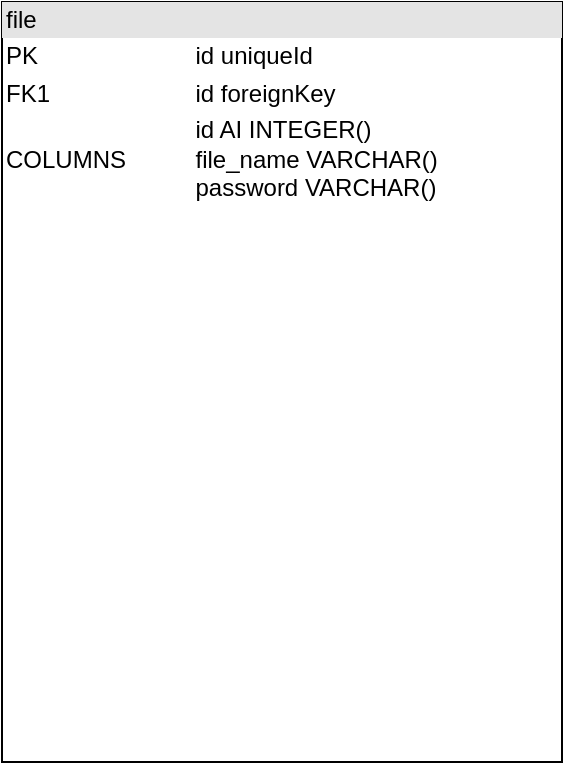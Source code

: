 <mxfile>
    <diagram id="bExBhHLfjQd8K_C0b_7z" name="ページ1">
        <mxGraphModel dx="710" dy="670" grid="1" gridSize="10" guides="1" tooltips="1" connect="1" arrows="1" fold="1" page="1" pageScale="1" pageWidth="3300" pageHeight="4681" math="0" shadow="0">
            <root>
                <mxCell id="0"/>
                <mxCell id="1" parent="0"/>
                <mxCell id="2" value="&lt;div style=&quot;box-sizing:border-box;width:100%;background:#e4e4e4;padding:2px;&quot;&gt;&lt;font color=&quot;#000000&quot;&gt;file&lt;/font&gt;&lt;/div&gt;&lt;table style=&quot;width:100%;font-size:1em;&quot; cellpadding=&quot;2&quot; cellspacing=&quot;0&quot;&gt;&lt;tbody&gt;&lt;tr&gt;&lt;td&gt;PK&lt;/td&gt;&lt;td&gt;id&amp;nbsp;uniqueId&lt;/td&gt;&lt;/tr&gt;&lt;tr&gt;&lt;td&gt;FK1&lt;/td&gt;&lt;td&gt;id&amp;nbsp;foreignKey&lt;/td&gt;&lt;/tr&gt;&lt;tr&gt;&lt;td&gt;COLUMNS&lt;br&gt;&lt;/td&gt;&lt;td&gt;id AI INTEGER()&lt;br&gt;file_name VARCHAR()&lt;br&gt;password VARCHAR()&lt;/td&gt;&lt;/tr&gt;&lt;/tbody&gt;&lt;/table&gt;" style="verticalAlign=top;align=left;overflow=fill;html=1;" vertex="1" parent="1">
                    <mxGeometry x="110" y="50" width="280" height="380" as="geometry"/>
                </mxCell>
            </root>
        </mxGraphModel>
    </diagram>
</mxfile>